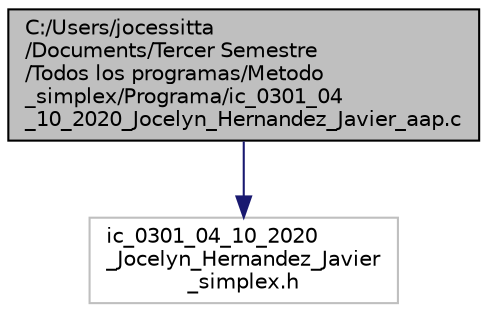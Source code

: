 digraph "C:/Users/jocessitta/Documents/Tercer Semestre/Todos los programas/Metodo_simplex/Programa/ic_0301_04_10_2020_Jocelyn_Hernandez_Javier_aap.c"
{
 // LATEX_PDF_SIZE
  edge [fontname="Helvetica",fontsize="10",labelfontname="Helvetica",labelfontsize="10"];
  node [fontname="Helvetica",fontsize="10",shape=record];
  Node1 [label="C:/Users/jocessitta\l/Documents/Tercer Semestre\l/Todos los programas/Metodo\l_simplex/Programa/ic_0301_04\l_10_2020_Jocelyn_Hernandez_Javier_aap.c",height=0.2,width=0.4,color="black", fillcolor="grey75", style="filled", fontcolor="black",tooltip=" "];
  Node1 -> Node2 [color="midnightblue",fontsize="10",style="solid",fontname="Helvetica"];
  Node2 [label="ic_0301_04_10_2020\l_Jocelyn_Hernandez_Javier\l_simplex.h",height=0.2,width=0.4,color="grey75", fillcolor="white", style="filled",tooltip=" "];
}

